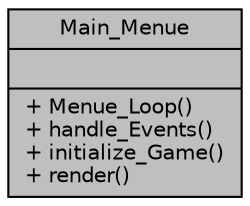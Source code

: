 digraph "Main_Menue"
{
 // INTERACTIVE_SVG=YES
  bgcolor="transparent";
  edge [fontname="Helvetica",fontsize="10",labelfontname="Helvetica",labelfontsize="10"];
  node [fontname="Helvetica",fontsize="10",shape=record];
  Node1 [label="{Main_Menue\n||+ Menue_Loop()\l+ handle_Events()\l+ initialize_Game()\l+ render()\l}",height=0.2,width=0.4,color="black", fillcolor="grey75", style="filled" fontcolor="black"];
}
